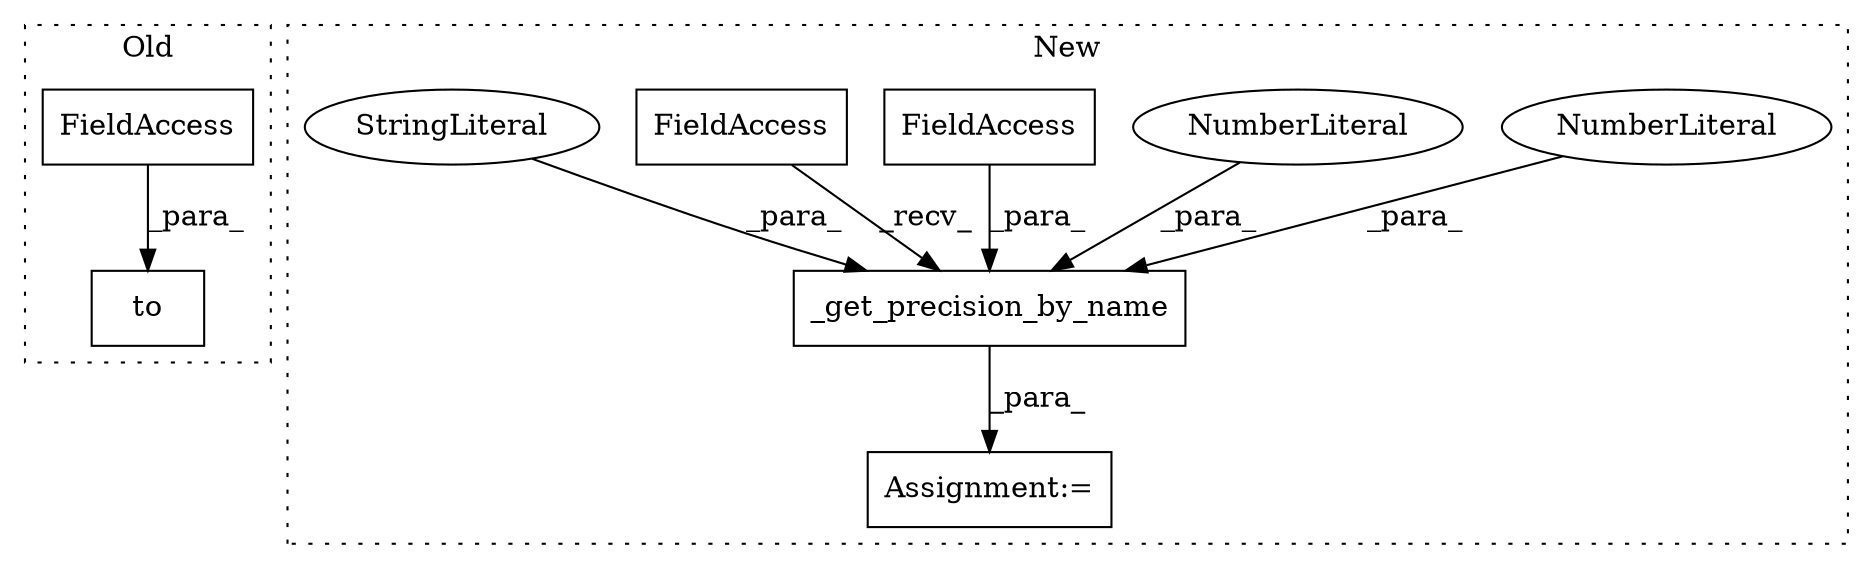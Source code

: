 digraph G {
subgraph cluster0 {
1 [label="to" a="32" s="10690,10699" l="3,1" shape="box"];
5 [label="FieldAccess" a="22" s="10693" l="6" shape="box"];
label = "Old";
style="dotted";
}
subgraph cluster1 {
2 [label="_get_precision_by_name" a="32" s="15157,15203" l="23,1" shape="box"];
3 [label="NumberLiteral" a="34" s="15197" l="6" shape="ellipse"];
4 [label="NumberLiteral" a="34" s="15193" l="3" shape="ellipse"];
6 [label="FieldAccess" a="22" s="15180" l="6" shape="box"];
7 [label="FieldAccess" a="22" s="15142" l="14" shape="box"];
8 [label="StringLiteral" a="45" s="15187" l="5" shape="ellipse"];
9 [label="Assignment:=" a="7" s="15141" l="1" shape="box"];
label = "New";
style="dotted";
}
2 -> 9 [label="_para_"];
3 -> 2 [label="_para_"];
4 -> 2 [label="_para_"];
5 -> 1 [label="_para_"];
6 -> 2 [label="_para_"];
7 -> 2 [label="_recv_"];
8 -> 2 [label="_para_"];
}